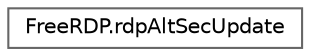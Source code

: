 digraph "Graphical Class Hierarchy"
{
 // LATEX_PDF_SIZE
  bgcolor="transparent";
  edge [fontname=Helvetica,fontsize=10,labelfontname=Helvetica,labelfontsize=10];
  node [fontname=Helvetica,fontsize=10,shape=box,height=0.2,width=0.4];
  rankdir="LR";
  Node0 [id="Node000000",label="FreeRDP.rdpAltSecUpdate",height=0.2,width=0.4,color="grey40", fillcolor="white", style="filled",URL="$struct_free_r_d_p_1_1rdp_alt_sec_update.html",tooltip=" "];
}
